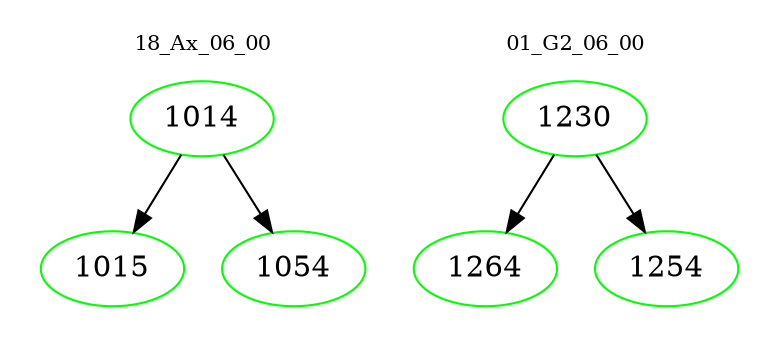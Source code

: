 digraph{
subgraph cluster_0 {
color = white
label = "18_Ax_06_00";
fontsize=10;
T0_1014 [label="1014", color="green"]
T0_1014 -> T0_1015 [color="black"]
T0_1015 [label="1015", color="green"]
T0_1014 -> T0_1054 [color="black"]
T0_1054 [label="1054", color="green"]
}
subgraph cluster_1 {
color = white
label = "01_G2_06_00";
fontsize=10;
T1_1230 [label="1230", color="green"]
T1_1230 -> T1_1264 [color="black"]
T1_1264 [label="1264", color="green"]
T1_1230 -> T1_1254 [color="black"]
T1_1254 [label="1254", color="green"]
}
}
